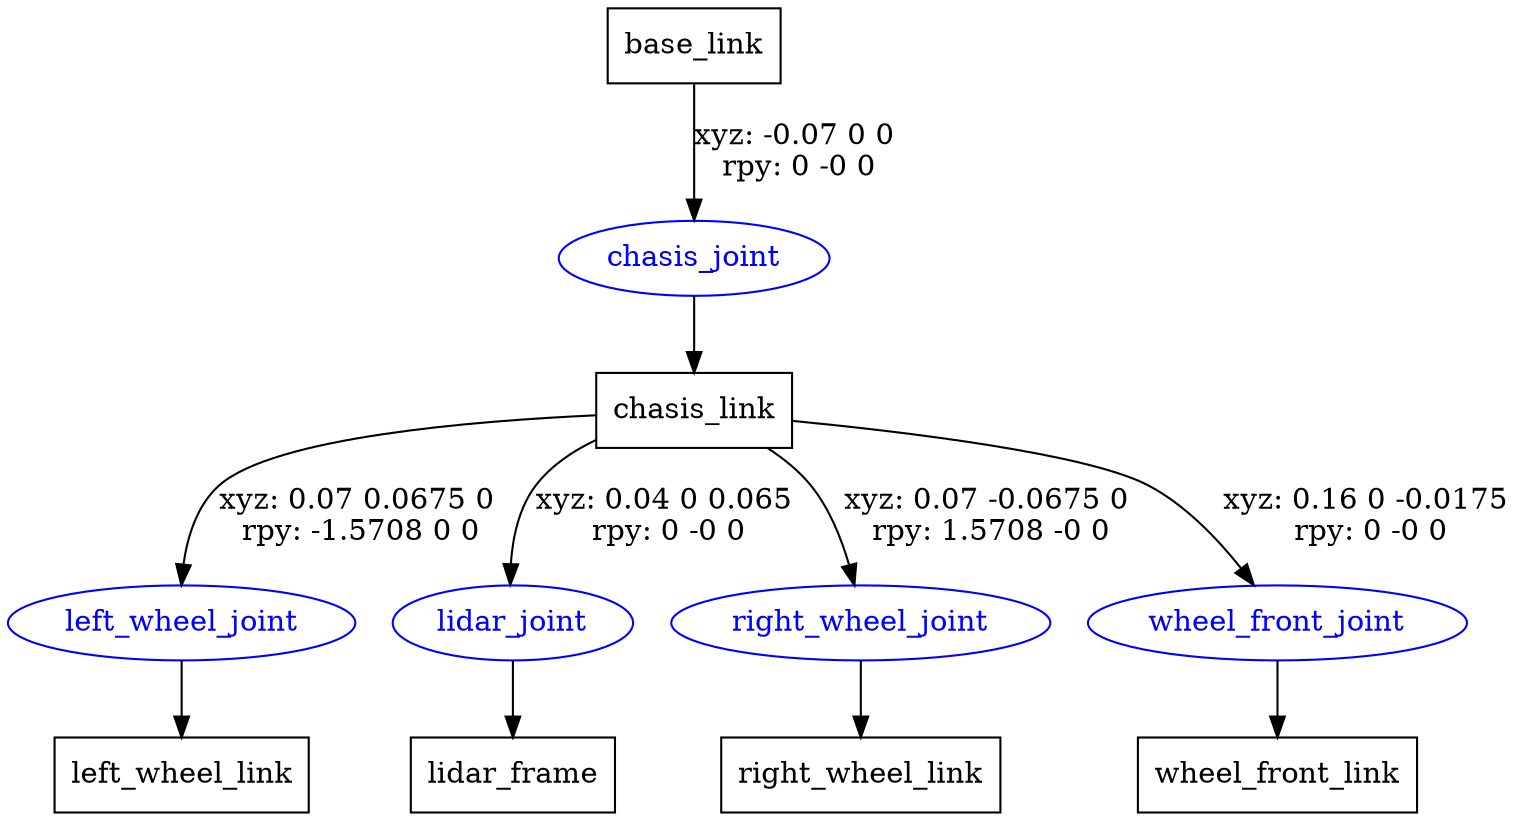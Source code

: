 digraph G {
node [shape=box];
"base_link" [label="base_link"];
"chasis_link" [label="chasis_link"];
"left_wheel_link" [label="left_wheel_link"];
"lidar_frame" [label="lidar_frame"];
"right_wheel_link" [label="right_wheel_link"];
"wheel_front_link" [label="wheel_front_link"];
node [shape=ellipse, color=blue, fontcolor=blue];
"base_link" -> "chasis_joint" [label="xyz: -0.07 0 0 \nrpy: 0 -0 0"]
"chasis_joint" -> "chasis_link"
"chasis_link" -> "left_wheel_joint" [label="xyz: 0.07 0.0675 0 \nrpy: -1.5708 0 0"]
"left_wheel_joint" -> "left_wheel_link"
"chasis_link" -> "lidar_joint" [label="xyz: 0.04 0 0.065 \nrpy: 0 -0 0"]
"lidar_joint" -> "lidar_frame"
"chasis_link" -> "right_wheel_joint" [label="xyz: 0.07 -0.0675 0 \nrpy: 1.5708 -0 0"]
"right_wheel_joint" -> "right_wheel_link"
"chasis_link" -> "wheel_front_joint" [label="xyz: 0.16 0 -0.0175 \nrpy: 0 -0 0"]
"wheel_front_joint" -> "wheel_front_link"
}
